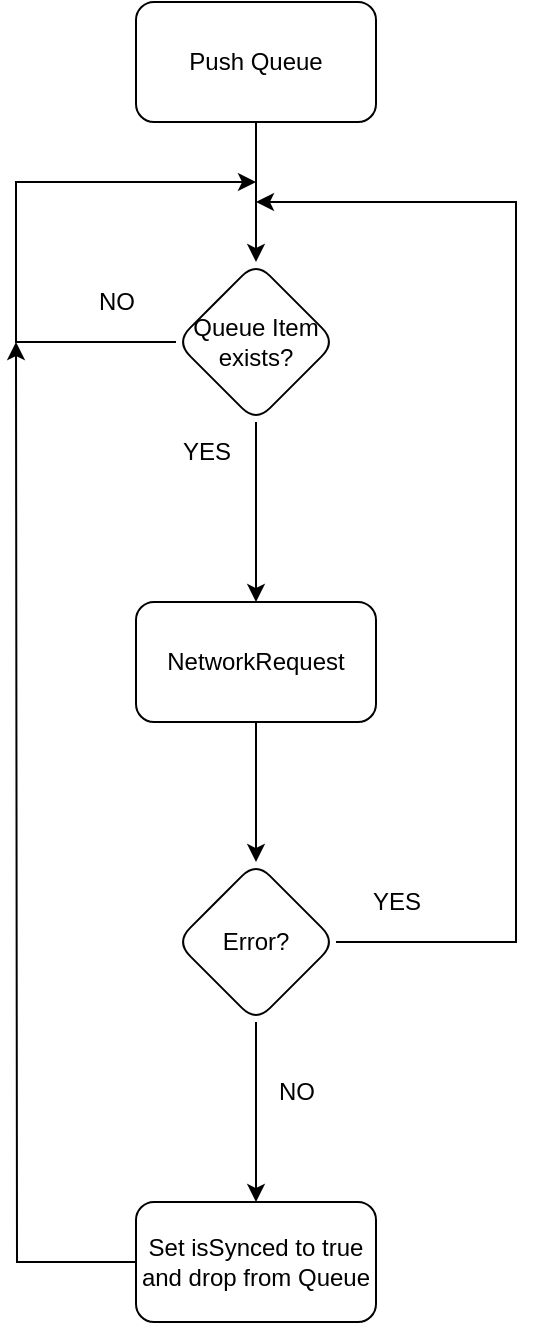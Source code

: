 <mxfile version="21.1.2" type="device">
  <diagram name="Page-1" id="ho9Y5zXhBa68_LpQp0yT">
    <mxGraphModel dx="1114" dy="999" grid="1" gridSize="10" guides="1" tooltips="1" connect="1" arrows="1" fold="1" page="1" pageScale="1" pageWidth="850" pageHeight="1100" math="0" shadow="0">
      <root>
        <mxCell id="0" />
        <mxCell id="1" parent="0" />
        <mxCell id="qlaEgtAQqIvXGTwRfM36-4" value="" style="edgeStyle=orthogonalEdgeStyle;rounded=0;orthogonalLoop=1;jettySize=auto;html=1;" edge="1" parent="1" source="qlaEgtAQqIvXGTwRfM36-1" target="qlaEgtAQqIvXGTwRfM36-3">
          <mxGeometry relative="1" as="geometry" />
        </mxCell>
        <mxCell id="qlaEgtAQqIvXGTwRfM36-1" value="Push Queue" style="rounded=1;whiteSpace=wrap;html=1;" vertex="1" parent="1">
          <mxGeometry x="360" y="480" width="120" height="60" as="geometry" />
        </mxCell>
        <mxCell id="qlaEgtAQqIvXGTwRfM36-5" style="edgeStyle=orthogonalEdgeStyle;rounded=0;orthogonalLoop=1;jettySize=auto;html=1;" edge="1" parent="1" source="qlaEgtAQqIvXGTwRfM36-3">
          <mxGeometry relative="1" as="geometry">
            <mxPoint x="420" y="570" as="targetPoint" />
            <Array as="points">
              <mxPoint x="300" y="650" />
              <mxPoint x="300" y="570" />
            </Array>
          </mxGeometry>
        </mxCell>
        <mxCell id="qlaEgtAQqIvXGTwRfM36-8" value="" style="edgeStyle=orthogonalEdgeStyle;rounded=0;orthogonalLoop=1;jettySize=auto;html=1;" edge="1" parent="1" source="qlaEgtAQqIvXGTwRfM36-3" target="qlaEgtAQqIvXGTwRfM36-7">
          <mxGeometry relative="1" as="geometry" />
        </mxCell>
        <mxCell id="qlaEgtAQqIvXGTwRfM36-3" value="Queue Item exists?" style="rhombus;whiteSpace=wrap;html=1;rounded=1;" vertex="1" parent="1">
          <mxGeometry x="380" y="610" width="80" height="80" as="geometry" />
        </mxCell>
        <mxCell id="qlaEgtAQqIvXGTwRfM36-6" value="NO" style="text;html=1;align=center;verticalAlign=middle;resizable=0;points=[];autosize=1;strokeColor=none;fillColor=none;" vertex="1" parent="1">
          <mxGeometry x="330" y="615" width="40" height="30" as="geometry" />
        </mxCell>
        <mxCell id="qlaEgtAQqIvXGTwRfM36-10" value="" style="edgeStyle=orthogonalEdgeStyle;rounded=0;orthogonalLoop=1;jettySize=auto;html=1;" edge="1" parent="1" source="qlaEgtAQqIvXGTwRfM36-7" target="qlaEgtAQqIvXGTwRfM36-9">
          <mxGeometry relative="1" as="geometry" />
        </mxCell>
        <mxCell id="qlaEgtAQqIvXGTwRfM36-7" value="NetworkRequest" style="rounded=1;whiteSpace=wrap;html=1;" vertex="1" parent="1">
          <mxGeometry x="360" y="780" width="120" height="60" as="geometry" />
        </mxCell>
        <mxCell id="qlaEgtAQqIvXGTwRfM36-11" style="edgeStyle=orthogonalEdgeStyle;rounded=0;orthogonalLoop=1;jettySize=auto;html=1;" edge="1" parent="1" source="qlaEgtAQqIvXGTwRfM36-9">
          <mxGeometry relative="1" as="geometry">
            <mxPoint x="420" y="580" as="targetPoint" />
            <Array as="points">
              <mxPoint x="550" y="950" />
              <mxPoint x="550" y="580" />
            </Array>
          </mxGeometry>
        </mxCell>
        <mxCell id="qlaEgtAQqIvXGTwRfM36-13" value="" style="edgeStyle=orthogonalEdgeStyle;rounded=0;orthogonalLoop=1;jettySize=auto;html=1;" edge="1" parent="1" source="qlaEgtAQqIvXGTwRfM36-9" target="qlaEgtAQqIvXGTwRfM36-12">
          <mxGeometry relative="1" as="geometry" />
        </mxCell>
        <mxCell id="qlaEgtAQqIvXGTwRfM36-9" value="Error?" style="rhombus;whiteSpace=wrap;html=1;rounded=1;" vertex="1" parent="1">
          <mxGeometry x="380" y="910" width="80" height="80" as="geometry" />
        </mxCell>
        <mxCell id="qlaEgtAQqIvXGTwRfM36-14" style="edgeStyle=orthogonalEdgeStyle;rounded=0;orthogonalLoop=1;jettySize=auto;html=1;" edge="1" parent="1" source="qlaEgtAQqIvXGTwRfM36-12">
          <mxGeometry relative="1" as="geometry">
            <mxPoint x="300" y="650" as="targetPoint" />
          </mxGeometry>
        </mxCell>
        <mxCell id="qlaEgtAQqIvXGTwRfM36-12" value="Set isSynced to true and drop from Queue" style="whiteSpace=wrap;html=1;rounded=1;" vertex="1" parent="1">
          <mxGeometry x="360" y="1080" width="120" height="60" as="geometry" />
        </mxCell>
        <mxCell id="qlaEgtAQqIvXGTwRfM36-15" value="YES" style="text;html=1;align=center;verticalAlign=middle;resizable=0;points=[];autosize=1;strokeColor=none;fillColor=none;" vertex="1" parent="1">
          <mxGeometry x="465" y="915" width="50" height="30" as="geometry" />
        </mxCell>
        <mxCell id="qlaEgtAQqIvXGTwRfM36-16" value="NO" style="text;html=1;align=center;verticalAlign=middle;resizable=0;points=[];autosize=1;strokeColor=none;fillColor=none;" vertex="1" parent="1">
          <mxGeometry x="420" y="1010" width="40" height="30" as="geometry" />
        </mxCell>
        <mxCell id="qlaEgtAQqIvXGTwRfM36-17" value="YES" style="text;html=1;align=center;verticalAlign=middle;resizable=0;points=[];autosize=1;strokeColor=none;fillColor=none;" vertex="1" parent="1">
          <mxGeometry x="370" y="690" width="50" height="30" as="geometry" />
        </mxCell>
      </root>
    </mxGraphModel>
  </diagram>
</mxfile>
